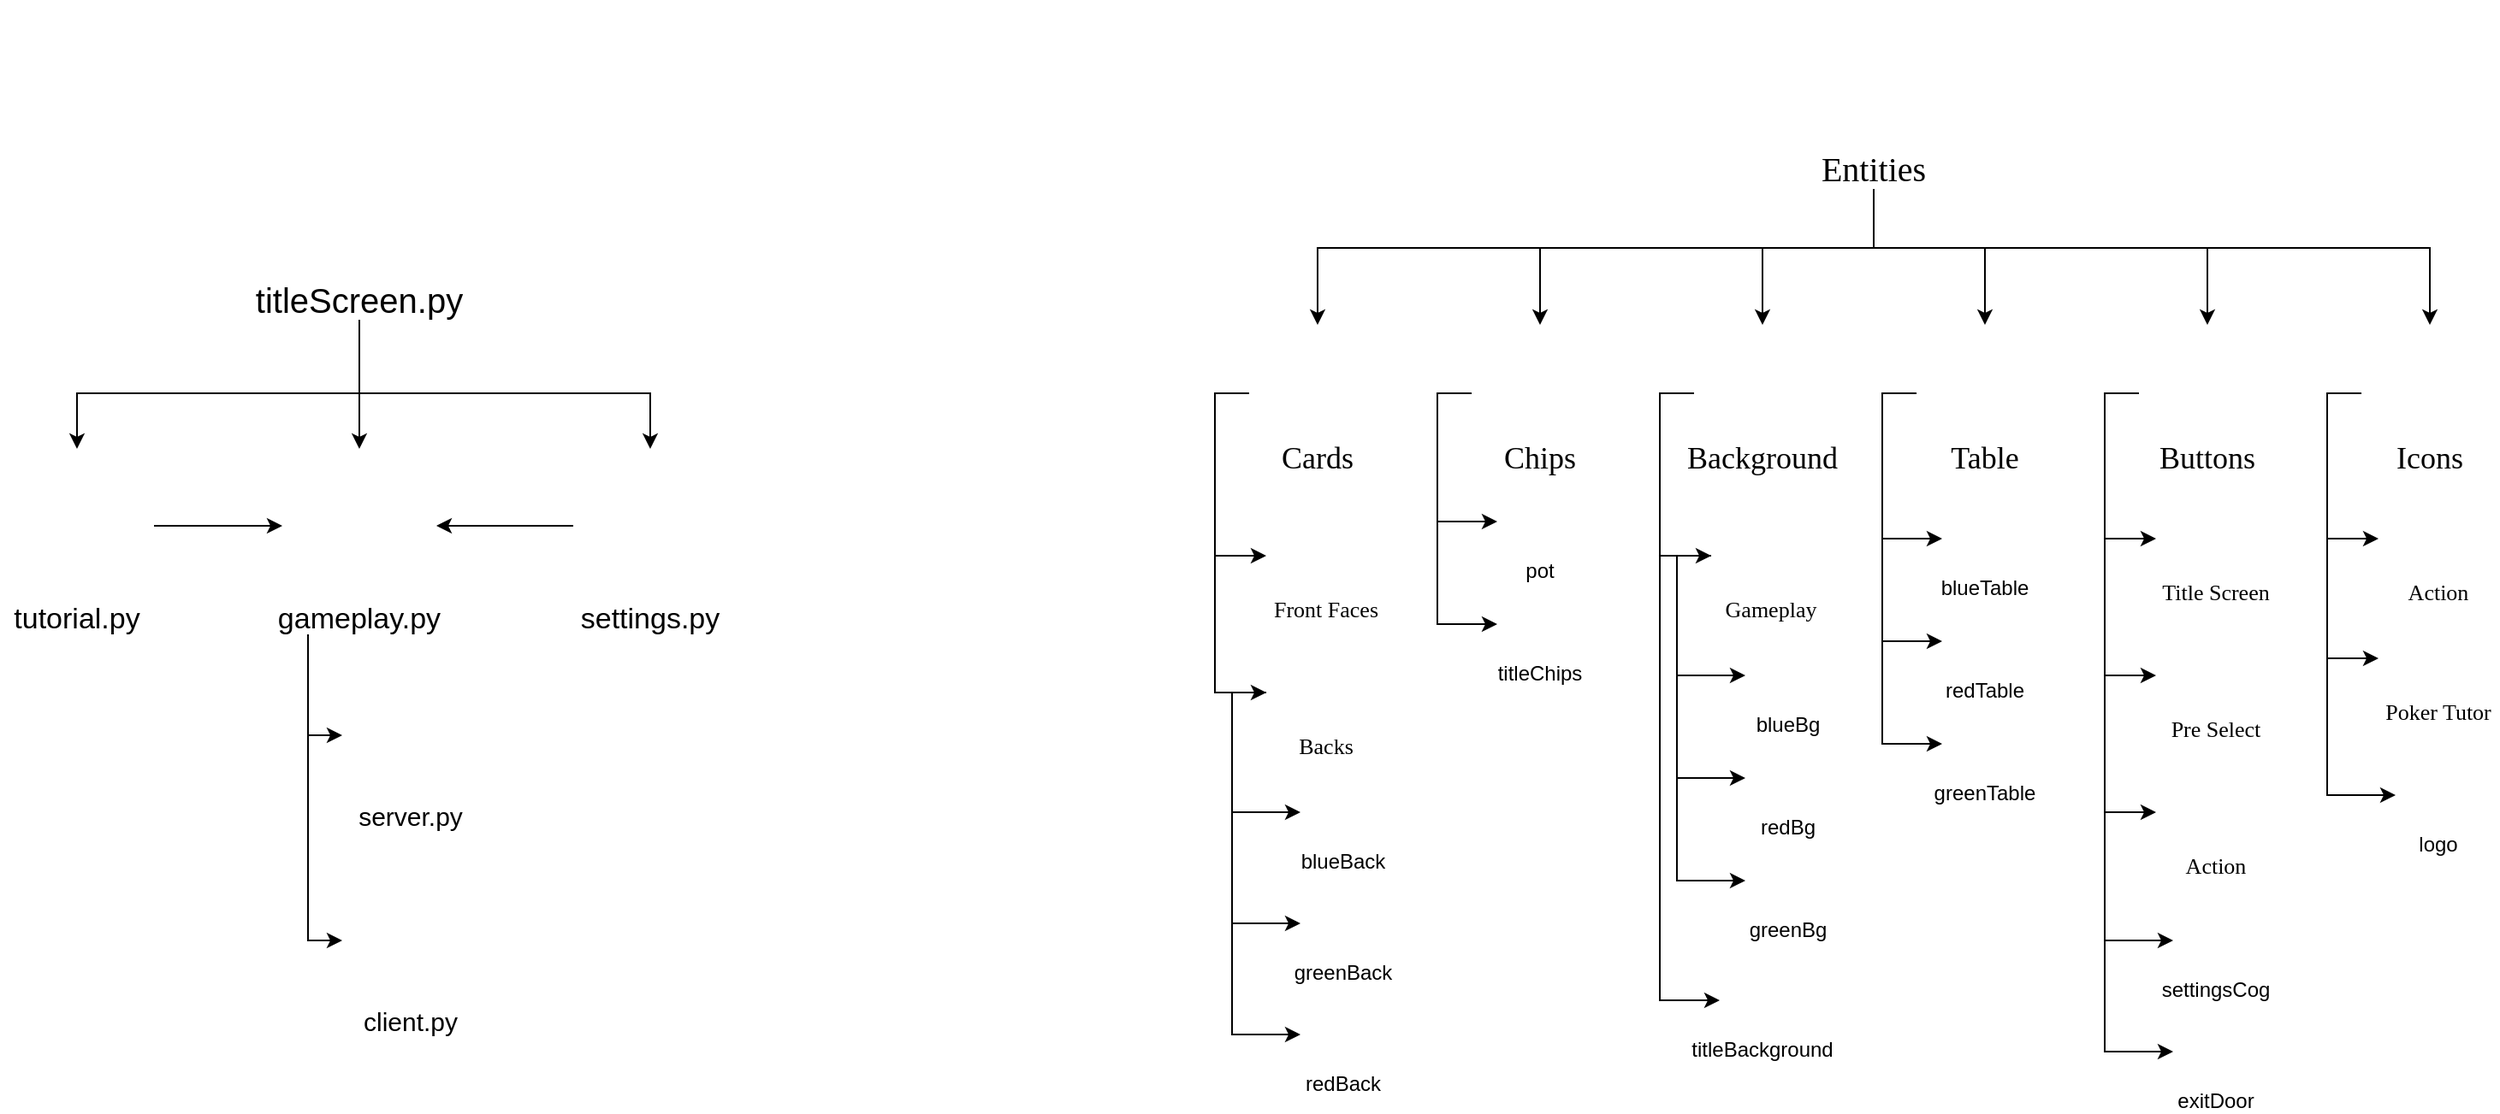 <mxfile version="15.5.8" type="device"><diagram id="39o5xgls5-1ZZkPtHRt6" name="Page-1"><mxGraphModel dx="1483" dy="891" grid="1" gridSize="10" guides="1" tooltips="1" connect="1" arrows="1" fold="1" page="1" pageScale="1" pageWidth="1920" pageHeight="1200" math="0" shadow="0"><root><mxCell id="0"/><mxCell id="1" parent="0"/><mxCell id="gbv6BdDC7tPbJKr9DcuL-1" style="edgeStyle=orthogonalEdgeStyle;rounded=0;jumpSize=6;orthogonalLoop=1;jettySize=auto;html=1;entryX=0.5;entryY=0;entryDx=0;entryDy=0;endArrow=classic;endFill=1;startSize=6;endSize=6;sourcePerimeterSpacing=0;targetPerimeterSpacing=0;" parent="1" edge="1"><mxGeometry relative="1" as="geometry"><Array as="points"><mxPoint x="1283" y="740"/><mxPoint x="995" y="740"/></Array><mxPoint x="1282.571" y="710.0" as="sourcePoint"/></mxGeometry></mxCell><mxCell id="gbv6BdDC7tPbJKr9DcuL-2" style="edgeStyle=orthogonalEdgeStyle;rounded=0;jumpSize=6;orthogonalLoop=1;jettySize=auto;html=1;entryX=0.5;entryY=0;entryDx=0;entryDy=0;endArrow=classic;endFill=1;startSize=6;endSize=6;sourcePerimeterSpacing=0;targetPerimeterSpacing=0;" parent="1" edge="1"><mxGeometry relative="1" as="geometry"><Array as="points"><mxPoint x="1283" y="740"/><mxPoint x="1140" y="740"/></Array><mxPoint x="1282.571" y="710.0" as="sourcePoint"/></mxGeometry></mxCell><mxCell id="gbv6BdDC7tPbJKr9DcuL-3" style="edgeStyle=orthogonalEdgeStyle;rounded=0;jumpSize=6;orthogonalLoop=1;jettySize=auto;html=1;entryX=0.5;entryY=0;entryDx=0;entryDy=0;endArrow=classic;endFill=1;startSize=6;endSize=6;sourcePerimeterSpacing=0;targetPerimeterSpacing=0;" parent="1" edge="1"><mxGeometry relative="1" as="geometry"><mxPoint x="1282.5" y="710.0" as="sourcePoint"/></mxGeometry></mxCell><mxCell id="gbv6BdDC7tPbJKr9DcuL-4" style="edgeStyle=orthogonalEdgeStyle;rounded=0;jumpSize=6;orthogonalLoop=1;jettySize=auto;html=1;entryX=0.5;entryY=0;entryDx=0;entryDy=0;endArrow=classic;endFill=1;startSize=6;endSize=6;sourcePerimeterSpacing=0;targetPerimeterSpacing=0;" parent="1" edge="1"><mxGeometry relative="1" as="geometry"><Array as="points"><mxPoint x="1283" y="740"/><mxPoint x="1433" y="740"/></Array><mxPoint x="1282.571" y="710.0" as="sourcePoint"/></mxGeometry></mxCell><mxCell id="gbv6BdDC7tPbJKr9DcuL-5" style="edgeStyle=orthogonalEdgeStyle;rounded=0;jumpSize=6;orthogonalLoop=1;jettySize=auto;html=1;entryX=0.5;entryY=0;entryDx=0;entryDy=0;endArrow=classic;endFill=1;startSize=6;endSize=6;sourcePerimeterSpacing=0;targetPerimeterSpacing=0;" parent="1" edge="1"><mxGeometry relative="1" as="geometry"><Array as="points"><mxPoint x="1283" y="740"/><mxPoint x="1597" y="740"/></Array><mxPoint x="1282.571" y="710.0" as="sourcePoint"/></mxGeometry></mxCell><mxCell id="gbv6BdDC7tPbJKr9DcuL-12" style="edgeStyle=orthogonalEdgeStyle;rounded=0;jumpSize=6;orthogonalLoop=1;jettySize=auto;html=1;entryX=0;entryY=0.5;entryDx=0;entryDy=0;endArrow=classic;endFill=1;startSize=6;endSize=6;sourcePerimeterSpacing=0;targetPerimeterSpacing=0;" parent="1" edge="1"><mxGeometry relative="1" as="geometry"><Array as="points"><mxPoint x="1510" y="805"/><mxPoint x="1510" y="1006"/><mxPoint x="1567" y="1006"/></Array><mxPoint x="1537" y="805.0" as="sourcePoint"/></mxGeometry></mxCell><mxCell id="gbv6BdDC7tPbJKr9DcuL-13" style="edgeStyle=orthogonalEdgeStyle;rounded=0;jumpSize=6;orthogonalLoop=1;jettySize=auto;html=1;entryX=0;entryY=0.5;entryDx=0;entryDy=0;endArrow=classic;endFill=1;startSize=6;endSize=6;sourcePerimeterSpacing=0;targetPerimeterSpacing=0;" parent="1" edge="1"><mxGeometry relative="1" as="geometry"><Array as="points"><mxPoint x="1510" y="805"/><mxPoint x="1510" y="1081"/><mxPoint x="1567" y="1081"/></Array><mxPoint x="1537" y="805.0" as="sourcePoint"/></mxGeometry></mxCell><mxCell id="gbv6BdDC7tPbJKr9DcuL-32" style="edgeStyle=orthogonalEdgeStyle;rounded=0;orthogonalLoop=1;jettySize=auto;html=1;exitX=0;exitY=0.5;exitDx=0;exitDy=0;entryX=0;entryY=0.5;entryDx=0;entryDy=0;" parent="1" edge="1"><mxGeometry relative="1" as="geometry"><Array as="points"><mxPoint x="1510" y="805"/><mxPoint x="1510" y="1160"/></Array><mxPoint x="1537" y="805.0" as="sourcePoint"/></mxGeometry></mxCell><mxCell id="gbv6BdDC7tPbJKr9DcuL-26" style="edgeStyle=orthogonalEdgeStyle;rounded=0;jumpSize=6;orthogonalLoop=1;jettySize=auto;html=1;entryX=0;entryY=0.5;entryDx=0;entryDy=0;endArrow=classic;endFill=1;startSize=6;endSize=6;sourcePerimeterSpacing=0;targetPerimeterSpacing=0;" parent="1" edge="1"><mxGeometry relative="1" as="geometry"><Array as="points"><mxPoint x="1540" y="879"/><mxPoint x="1540" y="943"/><mxPoint x="1582" y="943"/></Array><mxPoint x="1564.5" y="879" as="sourcePoint"/></mxGeometry></mxCell><mxCell id="tq8aPjn-cBzmIlPCcivj-76" style="edgeStyle=orthogonalEdgeStyle;rounded=0;orthogonalLoop=1;jettySize=auto;html=1;exitX=0.5;exitY=1;exitDx=0;exitDy=0;entryX=0.5;entryY=0;entryDx=0;entryDy=0;fontFamily=Tahoma;fontSize=20;startSize=6;" parent="1" source="K5634areewiLnhj3Gu91-1" target="tq8aPjn-cBzmIlPCcivj-68" edge="1"><mxGeometry relative="1" as="geometry"><Array as="points"><mxPoint x="400" y="300"/><mxPoint x="235" y="300"/></Array></mxGeometry></mxCell><mxCell id="tq8aPjn-cBzmIlPCcivj-78" style="edgeStyle=orthogonalEdgeStyle;rounded=0;orthogonalLoop=1;jettySize=auto;html=1;exitX=0.5;exitY=1;exitDx=0;exitDy=0;entryX=0.5;entryY=0;entryDx=0;entryDy=0;fontFamily=Tahoma;fontSize=20;startSize=6;" parent="1" source="K5634areewiLnhj3Gu91-1" target="tq8aPjn-cBzmIlPCcivj-59" edge="1"><mxGeometry relative="1" as="geometry"/></mxCell><mxCell id="tq8aPjn-cBzmIlPCcivj-83" style="edgeStyle=orthogonalEdgeStyle;rounded=0;orthogonalLoop=1;jettySize=auto;html=1;exitX=0.5;exitY=1;exitDx=0;exitDy=0;entryX=0.5;entryY=0;entryDx=0;entryDy=0;fontFamily=Tahoma;fontSize=15;startSize=6;" parent="1" source="K5634areewiLnhj3Gu91-1" target="tq8aPjn-cBzmIlPCcivj-69" edge="1"><mxGeometry relative="1" as="geometry"><Array as="points"><mxPoint x="400" y="300"/><mxPoint x="570" y="300"/></Array></mxGeometry></mxCell><mxCell id="K5634areewiLnhj3Gu91-1" value="titleScreen.py" style="shape=image;verticalLabelPosition=bottom;labelBackgroundColor=#ffffff;verticalAlign=top;aspect=fixed;imageAspect=0;image=https://upload.wikimedia.org/wikipedia/commons/thumb/c/c3/Python-logo-notext.svg/1200px-Python-logo-notext.svg.png;fontSize=20;spacingTop=-8;" parent="1" vertex="1"><mxGeometry x="350" y="135" width="100" height="100" as="geometry"/></mxCell><mxCell id="tq8aPjn-cBzmIlPCcivj-35" style="edgeStyle=orthogonalEdgeStyle;rounded=0;orthogonalLoop=1;jettySize=auto;html=1;exitX=0.5;exitY=1;exitDx=0;exitDy=0;entryX=0.5;entryY=0;entryDx=0;entryDy=0;fontFamily=Tahoma;fontSize=18;startSize=6;" parent="1" source="K5634areewiLnhj3Gu91-2" target="tq8aPjn-cBzmIlPCcivj-14" edge="1"><mxGeometry relative="1" as="geometry"/></mxCell><mxCell id="tq8aPjn-cBzmIlPCcivj-36" style="edgeStyle=orthogonalEdgeStyle;rounded=0;orthogonalLoop=1;jettySize=auto;html=1;exitX=0.5;exitY=1;exitDx=0;exitDy=0;fontFamily=Tahoma;fontSize=18;startSize=6;" parent="1" source="K5634areewiLnhj3Gu91-2" target="tq8aPjn-cBzmIlPCcivj-15" edge="1"><mxGeometry relative="1" as="geometry"/></mxCell><mxCell id="tq8aPjn-cBzmIlPCcivj-37" style="edgeStyle=orthogonalEdgeStyle;rounded=0;orthogonalLoop=1;jettySize=auto;html=1;exitX=0.5;exitY=1;exitDx=0;exitDy=0;fontFamily=Tahoma;fontSize=18;startSize=6;" parent="1" source="K5634areewiLnhj3Gu91-2" target="tq8aPjn-cBzmIlPCcivj-20" edge="1"><mxGeometry relative="1" as="geometry"/></mxCell><mxCell id="tq8aPjn-cBzmIlPCcivj-38" style="edgeStyle=orthogonalEdgeStyle;rounded=0;orthogonalLoop=1;jettySize=auto;html=1;exitX=0.5;exitY=1;exitDx=0;exitDy=0;fontFamily=Tahoma;fontSize=18;startSize=6;" parent="1" source="K5634areewiLnhj3Gu91-2" target="tq8aPjn-cBzmIlPCcivj-33" edge="1"><mxGeometry relative="1" as="geometry"/></mxCell><mxCell id="tq8aPjn-cBzmIlPCcivj-39" style="edgeStyle=orthogonalEdgeStyle;rounded=0;orthogonalLoop=1;jettySize=auto;html=1;exitX=0.5;exitY=1;exitDx=0;exitDy=0;fontFamily=Tahoma;fontSize=18;startSize=6;" parent="1" source="K5634areewiLnhj3Gu91-2" target="tq8aPjn-cBzmIlPCcivj-3" edge="1"><mxGeometry relative="1" as="geometry"/></mxCell><mxCell id="tq8aPjn-cBzmIlPCcivj-60" style="edgeStyle=orthogonalEdgeStyle;rounded=0;orthogonalLoop=1;jettySize=auto;html=1;exitX=0.5;exitY=1;exitDx=0;exitDy=0;entryX=0.5;entryY=0;entryDx=0;entryDy=0;fontFamily=Tahoma;fontSize=20;startSize=6;" parent="1" source="K5634areewiLnhj3Gu91-2" target="tq8aPjn-cBzmIlPCcivj-52" edge="1"><mxGeometry relative="1" as="geometry"/></mxCell><mxCell id="K5634areewiLnhj3Gu91-2" value="Entities" style="shape=image;verticalLabelPosition=bottom;labelBackgroundColor=#ffffff;verticalAlign=top;aspect=fixed;imageAspect=0;image=https://upload.wikimedia.org/wikipedia/commons/thumb/5/59/OneDrive_Folder_Icon.svg/2048px-OneDrive_Folder_Icon.svg.png;fontSize=20;align=center;fontStyle=0;horizontal=1;fontFamily=Tahoma;spacingTop=-20;" parent="1" vertex="1"><mxGeometry x="1235" y="70" width="100" height="100" as="geometry"/></mxCell><mxCell id="tq8aPjn-cBzmIlPCcivj-6" style="edgeStyle=orthogonalEdgeStyle;rounded=0;orthogonalLoop=1;jettySize=auto;html=1;fontFamily=Tahoma;fontSize=15;startSize=6;entryX=0;entryY=0.5;entryDx=0;entryDy=0;" parent="1" source="tq8aPjn-cBzmIlPCcivj-3" target="tq8aPjn-cBzmIlPCcivj-7" edge="1"><mxGeometry relative="1" as="geometry"><mxPoint x="880" y="460" as="targetPoint"/><Array as="points"><mxPoint x="900" y="300"/><mxPoint x="900" y="395"/></Array></mxGeometry></mxCell><mxCell id="tq8aPjn-cBzmIlPCcivj-13" style="edgeStyle=orthogonalEdgeStyle;rounded=0;orthogonalLoop=1;jettySize=auto;html=1;exitX=0;exitY=0.5;exitDx=0;exitDy=0;entryX=0;entryY=0.5;entryDx=0;entryDy=0;fontFamily=Tahoma;fontSize=13;startSize=6;" parent="1" source="tq8aPjn-cBzmIlPCcivj-3" target="tq8aPjn-cBzmIlPCcivj-12" edge="1"><mxGeometry relative="1" as="geometry"/></mxCell><mxCell id="tq8aPjn-cBzmIlPCcivj-3" value="Cards" style="shape=image;verticalLabelPosition=bottom;labelBackgroundColor=#ffffff;verticalAlign=top;aspect=fixed;imageAspect=0;image=https://upload.wikimedia.org/wikipedia/commons/thumb/5/59/OneDrive_Folder_Icon.svg/2048px-OneDrive_Folder_Icon.svg.png;fontSize=18;align=center;fontStyle=0;horizontal=1;fontFamily=Tahoma;spacing=0;spacingRight=0;spacingTop=-18;spacingBottom=0;" parent="1" vertex="1"><mxGeometry x="920" y="260" width="80" height="80" as="geometry"/></mxCell><mxCell id="tq8aPjn-cBzmIlPCcivj-7" value="Front Faces" style="shape=image;verticalLabelPosition=bottom;labelBackgroundColor=#ffffff;verticalAlign=top;aspect=fixed;imageAspect=0;image=https://upload.wikimedia.org/wikipedia/commons/thumb/5/59/OneDrive_Folder_Icon.svg/2048px-OneDrive_Folder_Icon.svg.png;fontSize=13;align=center;fontStyle=0;horizontal=1;fontFamily=Tahoma;spacingTop=-18;" parent="1" vertex="1"><mxGeometry x="930" y="360" width="70" height="70" as="geometry"/></mxCell><mxCell id="tq8aPjn-cBzmIlPCcivj-30" style="edgeStyle=orthogonalEdgeStyle;rounded=0;orthogonalLoop=1;jettySize=auto;html=1;exitX=0;exitY=0.5;exitDx=0;exitDy=0;entryX=0;entryY=0.5;entryDx=0;entryDy=0;fontFamily=Tahoma;fontSize=18;startSize=6;" parent="1" source="tq8aPjn-cBzmIlPCcivj-12" target="tq8aPjn-cBzmIlPCcivj-27" edge="1"><mxGeometry relative="1" as="geometry"/></mxCell><mxCell id="tq8aPjn-cBzmIlPCcivj-31" style="edgeStyle=orthogonalEdgeStyle;rounded=0;orthogonalLoop=1;jettySize=auto;html=1;exitX=0;exitY=0.5;exitDx=0;exitDy=0;entryX=0;entryY=0.5;entryDx=0;entryDy=0;fontFamily=Tahoma;fontSize=18;startSize=6;" parent="1" source="tq8aPjn-cBzmIlPCcivj-12" target="tq8aPjn-cBzmIlPCcivj-28" edge="1"><mxGeometry relative="1" as="geometry"/></mxCell><mxCell id="tq8aPjn-cBzmIlPCcivj-32" style="edgeStyle=orthogonalEdgeStyle;rounded=0;orthogonalLoop=1;jettySize=auto;html=1;exitX=0;exitY=0.5;exitDx=0;exitDy=0;entryX=0;entryY=0.5;entryDx=0;entryDy=0;fontFamily=Tahoma;fontSize=18;startSize=6;" parent="1" source="tq8aPjn-cBzmIlPCcivj-12" target="tq8aPjn-cBzmIlPCcivj-29" edge="1"><mxGeometry relative="1" as="geometry"/></mxCell><mxCell id="tq8aPjn-cBzmIlPCcivj-12" value="Backs" style="shape=image;verticalLabelPosition=bottom;labelBackgroundColor=#ffffff;verticalAlign=top;aspect=fixed;imageAspect=0;image=https://upload.wikimedia.org/wikipedia/commons/thumb/5/59/OneDrive_Folder_Icon.svg/2048px-OneDrive_Folder_Icon.svg.png;fontSize=13;align=center;fontStyle=0;horizontal=1;fontFamily=Tahoma;spacingTop=-18;" parent="1" vertex="1"><mxGeometry x="930" y="440" width="70" height="70" as="geometry"/></mxCell><mxCell id="tq8aPjn-cBzmIlPCcivj-50" style="edgeStyle=orthogonalEdgeStyle;rounded=0;orthogonalLoop=1;jettySize=auto;html=1;exitX=0;exitY=0.5;exitDx=0;exitDy=0;entryX=0;entryY=0.5;entryDx=0;entryDy=0;fontFamily=Tahoma;fontSize=20;startSize=6;" parent="1" source="tq8aPjn-cBzmIlPCcivj-14" target="tq8aPjn-cBzmIlPCcivj-44" edge="1"><mxGeometry relative="1" as="geometry"/></mxCell><mxCell id="tq8aPjn-cBzmIlPCcivj-51" style="edgeStyle=orthogonalEdgeStyle;rounded=0;orthogonalLoop=1;jettySize=auto;html=1;exitX=0;exitY=0.5;exitDx=0;exitDy=0;entryX=0;entryY=0.5;entryDx=0;entryDy=0;fontFamily=Tahoma;fontSize=20;startSize=6;" parent="1" source="tq8aPjn-cBzmIlPCcivj-14" target="tq8aPjn-cBzmIlPCcivj-45" edge="1"><mxGeometry relative="1" as="geometry"/></mxCell><mxCell id="tq8aPjn-cBzmIlPCcivj-14" value="Chips" style="shape=image;verticalLabelPosition=bottom;labelBackgroundColor=#ffffff;verticalAlign=top;aspect=fixed;imageAspect=0;image=https://upload.wikimedia.org/wikipedia/commons/thumb/5/59/OneDrive_Folder_Icon.svg/2048px-OneDrive_Folder_Icon.svg.png;fontSize=18;align=center;fontStyle=0;horizontal=1;fontFamily=Tahoma;spacing=0;spacingRight=0;spacingTop=-18;spacingBottom=0;" parent="1" vertex="1"><mxGeometry x="1050" y="260" width="80" height="80" as="geometry"/></mxCell><mxCell id="tq8aPjn-cBzmIlPCcivj-18" style="edgeStyle=orthogonalEdgeStyle;rounded=0;orthogonalLoop=1;jettySize=auto;html=1;exitX=0;exitY=0.5;exitDx=0;exitDy=0;entryX=0;entryY=0.5;entryDx=0;entryDy=0;fontFamily=Tahoma;fontSize=18;startSize=6;" parent="1" source="tq8aPjn-cBzmIlPCcivj-15" target="tq8aPjn-cBzmIlPCcivj-16" edge="1"><mxGeometry relative="1" as="geometry"/></mxCell><mxCell id="tq8aPjn-cBzmIlPCcivj-19" style="edgeStyle=orthogonalEdgeStyle;rounded=0;orthogonalLoop=1;jettySize=auto;html=1;exitX=0;exitY=0.5;exitDx=0;exitDy=0;entryX=0;entryY=0.5;entryDx=0;entryDy=0;fontFamily=Tahoma;fontSize=18;startSize=6;" parent="1" source="tq8aPjn-cBzmIlPCcivj-15" target="tq8aPjn-cBzmIlPCcivj-17" edge="1"><mxGeometry relative="1" as="geometry"/></mxCell><mxCell id="tq8aPjn-cBzmIlPCcivj-15" value="Background" style="shape=image;verticalLabelPosition=bottom;labelBackgroundColor=#ffffff;verticalAlign=top;aspect=fixed;imageAspect=0;image=https://upload.wikimedia.org/wikipedia/commons/thumb/5/59/OneDrive_Folder_Icon.svg/2048px-OneDrive_Folder_Icon.svg.png;fontSize=18;align=center;fontStyle=0;horizontal=1;fontFamily=Tahoma;spacing=0;spacingRight=0;spacingTop=-18;spacingBottom=0;" parent="1" vertex="1"><mxGeometry x="1180" y="260" width="80" height="80" as="geometry"/></mxCell><mxCell id="tq8aPjn-cBzmIlPCcivj-97" style="edgeStyle=orthogonalEdgeStyle;rounded=0;orthogonalLoop=1;jettySize=auto;html=1;exitX=0;exitY=0.5;exitDx=0;exitDy=0;entryX=0;entryY=0.5;entryDx=0;entryDy=0;fontFamily=Tahoma;fontSize=15;startSize=6;" parent="1" source="tq8aPjn-cBzmIlPCcivj-16" target="tq8aPjn-cBzmIlPCcivj-93" edge="1"><mxGeometry relative="1" as="geometry"/></mxCell><mxCell id="tq8aPjn-cBzmIlPCcivj-98" style="edgeStyle=orthogonalEdgeStyle;rounded=0;orthogonalLoop=1;jettySize=auto;html=1;exitX=0;exitY=0.5;exitDx=0;exitDy=0;entryX=0;entryY=0.5;entryDx=0;entryDy=0;fontFamily=Tahoma;fontSize=15;startSize=6;" parent="1" source="tq8aPjn-cBzmIlPCcivj-16" target="tq8aPjn-cBzmIlPCcivj-94" edge="1"><mxGeometry relative="1" as="geometry"/></mxCell><mxCell id="tq8aPjn-cBzmIlPCcivj-99" style="edgeStyle=orthogonalEdgeStyle;rounded=0;orthogonalLoop=1;jettySize=auto;html=1;exitX=0;exitY=0.5;exitDx=0;exitDy=0;entryX=0;entryY=0.5;entryDx=0;entryDy=0;fontFamily=Tahoma;fontSize=15;startSize=6;" parent="1" source="tq8aPjn-cBzmIlPCcivj-16" target="tq8aPjn-cBzmIlPCcivj-95" edge="1"><mxGeometry relative="1" as="geometry"/></mxCell><mxCell id="tq8aPjn-cBzmIlPCcivj-16" value="Gameplay" style="shape=image;verticalLabelPosition=bottom;labelBackgroundColor=#ffffff;verticalAlign=top;aspect=fixed;imageAspect=0;image=https://upload.wikimedia.org/wikipedia/commons/thumb/5/59/OneDrive_Folder_Icon.svg/2048px-OneDrive_Folder_Icon.svg.png;fontSize=13;align=center;fontStyle=0;horizontal=1;fontFamily=Tahoma;spacingTop=-18;" parent="1" vertex="1"><mxGeometry x="1190" y="360" width="70" height="70" as="geometry"/></mxCell><mxCell id="tq8aPjn-cBzmIlPCcivj-17" value="titleBackground" style="shape=image;verticalLabelPosition=bottom;labelBackgroundColor=#ffffff;verticalAlign=top;aspect=fixed;imageAspect=0;image=https://cdn.iconscout.com/icon/free/png-256/gallery-187-902099.png;spacingTop=-10;" parent="1" vertex="1"><mxGeometry x="1195" y="630" width="50" height="50" as="geometry"/></mxCell><mxCell id="tq8aPjn-cBzmIlPCcivj-24" style="edgeStyle=orthogonalEdgeStyle;rounded=0;orthogonalLoop=1;jettySize=auto;html=1;exitX=0;exitY=0.5;exitDx=0;exitDy=0;entryX=0;entryY=0.5;entryDx=0;entryDy=0;fontFamily=Tahoma;fontSize=18;startSize=6;" parent="1" source="tq8aPjn-cBzmIlPCcivj-20" target="tq8aPjn-cBzmIlPCcivj-21" edge="1"><mxGeometry relative="1" as="geometry"/></mxCell><mxCell id="tq8aPjn-cBzmIlPCcivj-25" style="edgeStyle=orthogonalEdgeStyle;rounded=0;orthogonalLoop=1;jettySize=auto;html=1;exitX=0;exitY=0.5;exitDx=0;exitDy=0;entryX=0;entryY=0.5;entryDx=0;entryDy=0;fontFamily=Tahoma;fontSize=18;startSize=6;" parent="1" source="tq8aPjn-cBzmIlPCcivj-20" target="tq8aPjn-cBzmIlPCcivj-22" edge="1"><mxGeometry relative="1" as="geometry"/></mxCell><mxCell id="tq8aPjn-cBzmIlPCcivj-26" style="edgeStyle=orthogonalEdgeStyle;rounded=0;orthogonalLoop=1;jettySize=auto;html=1;exitX=0;exitY=0.5;exitDx=0;exitDy=0;entryX=0;entryY=0.5;entryDx=0;entryDy=0;fontFamily=Tahoma;fontSize=18;startSize=6;" parent="1" source="tq8aPjn-cBzmIlPCcivj-20" target="tq8aPjn-cBzmIlPCcivj-23" edge="1"><mxGeometry relative="1" as="geometry"/></mxCell><mxCell id="tq8aPjn-cBzmIlPCcivj-20" value="Table" style="shape=image;verticalLabelPosition=bottom;labelBackgroundColor=#ffffff;verticalAlign=top;aspect=fixed;imageAspect=0;image=https://upload.wikimedia.org/wikipedia/commons/thumb/5/59/OneDrive_Folder_Icon.svg/2048px-OneDrive_Folder_Icon.svg.png;fontSize=18;align=center;fontStyle=0;horizontal=1;fontFamily=Tahoma;spacing=0;spacingRight=0;spacingTop=-18;spacingBottom=0;" parent="1" vertex="1"><mxGeometry x="1310" y="260" width="80" height="80" as="geometry"/></mxCell><mxCell id="tq8aPjn-cBzmIlPCcivj-21" value="blueTable" style="shape=image;verticalLabelPosition=bottom;labelBackgroundColor=#ffffff;verticalAlign=top;aspect=fixed;imageAspect=0;image=https://cdn.iconscout.com/icon/free/png-256/gallery-187-902099.png;spacingTop=-10;" parent="1" vertex="1"><mxGeometry x="1325" y="360" width="50" height="50" as="geometry"/></mxCell><mxCell id="tq8aPjn-cBzmIlPCcivj-22" value="redTable" style="shape=image;verticalLabelPosition=bottom;labelBackgroundColor=#ffffff;verticalAlign=top;aspect=fixed;imageAspect=0;image=https://cdn.iconscout.com/icon/free/png-256/gallery-187-902099.png;spacingTop=-10;" parent="1" vertex="1"><mxGeometry x="1325" y="420" width="50" height="50" as="geometry"/></mxCell><mxCell id="tq8aPjn-cBzmIlPCcivj-23" value="greenTable" style="shape=image;verticalLabelPosition=bottom;labelBackgroundColor=#ffffff;verticalAlign=top;aspect=fixed;imageAspect=0;image=https://cdn.iconscout.com/icon/free/png-256/gallery-187-902099.png;spacingTop=-10;" parent="1" vertex="1"><mxGeometry x="1325" y="480" width="50" height="50" as="geometry"/></mxCell><mxCell id="tq8aPjn-cBzmIlPCcivj-27" value="blueBack" style="shape=image;verticalLabelPosition=bottom;labelBackgroundColor=#ffffff;verticalAlign=top;aspect=fixed;imageAspect=0;image=https://cdn.iconscout.com/icon/free/png-256/gallery-187-902099.png;spacingTop=-10;" parent="1" vertex="1"><mxGeometry x="950" y="520" width="50" height="50" as="geometry"/></mxCell><mxCell id="tq8aPjn-cBzmIlPCcivj-28" value="greenBack" style="shape=image;verticalLabelPosition=bottom;labelBackgroundColor=#ffffff;verticalAlign=top;aspect=fixed;imageAspect=0;image=https://cdn.iconscout.com/icon/free/png-256/gallery-187-902099.png;spacingTop=-10;" parent="1" vertex="1"><mxGeometry x="950" y="585" width="50" height="50" as="geometry"/></mxCell><mxCell id="tq8aPjn-cBzmIlPCcivj-29" value="redBack" style="shape=image;verticalLabelPosition=bottom;labelBackgroundColor=#ffffff;verticalAlign=top;aspect=fixed;imageAspect=0;image=https://cdn.iconscout.com/icon/free/png-256/gallery-187-902099.png;spacingTop=-10;" parent="1" vertex="1"><mxGeometry x="950" y="650" width="50" height="50" as="geometry"/></mxCell><mxCell id="tq8aPjn-cBzmIlPCcivj-54" style="edgeStyle=orthogonalEdgeStyle;rounded=0;orthogonalLoop=1;jettySize=auto;html=1;exitX=0;exitY=0.5;exitDx=0;exitDy=0;entryX=0;entryY=0.5;entryDx=0;entryDy=0;fontFamily=Tahoma;fontSize=20;startSize=6;" parent="1" source="tq8aPjn-cBzmIlPCcivj-33" target="tq8aPjn-cBzmIlPCcivj-34" edge="1"><mxGeometry relative="1" as="geometry"/></mxCell><mxCell id="tq8aPjn-cBzmIlPCcivj-55" style="edgeStyle=orthogonalEdgeStyle;rounded=0;orthogonalLoop=1;jettySize=auto;html=1;exitX=0;exitY=0.5;exitDx=0;exitDy=0;entryX=0;entryY=0.5;entryDx=0;entryDy=0;fontFamily=Tahoma;fontSize=20;startSize=6;" parent="1" source="tq8aPjn-cBzmIlPCcivj-33" target="tq8aPjn-cBzmIlPCcivj-46" edge="1"><mxGeometry relative="1" as="geometry"/></mxCell><mxCell id="tq8aPjn-cBzmIlPCcivj-56" style="edgeStyle=orthogonalEdgeStyle;rounded=0;orthogonalLoop=1;jettySize=auto;html=1;exitX=0;exitY=0.5;exitDx=0;exitDy=0;entryX=0;entryY=0.5;entryDx=0;entryDy=0;fontFamily=Tahoma;fontSize=20;startSize=6;" parent="1" source="tq8aPjn-cBzmIlPCcivj-33" target="tq8aPjn-cBzmIlPCcivj-47" edge="1"><mxGeometry relative="1" as="geometry"/></mxCell><mxCell id="tq8aPjn-cBzmIlPCcivj-91" style="edgeStyle=orthogonalEdgeStyle;rounded=0;orthogonalLoop=1;jettySize=auto;html=1;exitX=0;exitY=0.5;exitDx=0;exitDy=0;entryX=0;entryY=0.5;entryDx=0;entryDy=0;fontFamily=Tahoma;fontSize=15;startSize=6;" parent="1" source="tq8aPjn-cBzmIlPCcivj-33" target="tq8aPjn-cBzmIlPCcivj-89" edge="1"><mxGeometry relative="1" as="geometry"/></mxCell><mxCell id="tq8aPjn-cBzmIlPCcivj-92" style="edgeStyle=orthogonalEdgeStyle;rounded=0;orthogonalLoop=1;jettySize=auto;html=1;exitX=0;exitY=0.5;exitDx=0;exitDy=0;entryX=0;entryY=0.5;entryDx=0;entryDy=0;fontFamily=Tahoma;fontSize=15;startSize=6;" parent="1" source="tq8aPjn-cBzmIlPCcivj-33" target="tq8aPjn-cBzmIlPCcivj-90" edge="1"><mxGeometry relative="1" as="geometry"/></mxCell><mxCell id="tq8aPjn-cBzmIlPCcivj-33" value="Buttons" style="shape=image;verticalLabelPosition=bottom;labelBackgroundColor=#ffffff;verticalAlign=top;aspect=fixed;imageAspect=0;image=https://upload.wikimedia.org/wikipedia/commons/thumb/5/59/OneDrive_Folder_Icon.svg/2048px-OneDrive_Folder_Icon.svg.png;fontSize=18;align=center;fontStyle=0;horizontal=1;fontFamily=Tahoma;spacing=0;spacingRight=0;spacingTop=-18;spacingBottom=0;" parent="1" vertex="1"><mxGeometry x="1440" y="260" width="80" height="80" as="geometry"/></mxCell><mxCell id="tq8aPjn-cBzmIlPCcivj-34" value="Title Screen" style="shape=image;verticalLabelPosition=bottom;labelBackgroundColor=#ffffff;verticalAlign=top;aspect=fixed;imageAspect=0;image=https://upload.wikimedia.org/wikipedia/commons/thumb/5/59/OneDrive_Folder_Icon.svg/2048px-OneDrive_Folder_Icon.svg.png;fontSize=13;align=center;fontStyle=0;horizontal=1;fontFamily=Tahoma;spacingTop=-18;" parent="1" vertex="1"><mxGeometry x="1450" y="350" width="70" height="70" as="geometry"/></mxCell><mxCell id="tq8aPjn-cBzmIlPCcivj-44" value="pot" style="shape=image;verticalLabelPosition=bottom;labelBackgroundColor=#ffffff;verticalAlign=top;aspect=fixed;imageAspect=0;image=https://cdn.iconscout.com/icon/free/png-256/gallery-187-902099.png;spacingTop=-10;" parent="1" vertex="1"><mxGeometry x="1065" y="350" width="50" height="50" as="geometry"/></mxCell><mxCell id="tq8aPjn-cBzmIlPCcivj-45" value="titleChips" style="shape=image;verticalLabelPosition=bottom;labelBackgroundColor=#ffffff;verticalAlign=top;aspect=fixed;imageAspect=0;image=https://cdn.iconscout.com/icon/free/png-256/gallery-187-902099.png;spacingTop=-10;" parent="1" vertex="1"><mxGeometry x="1065" y="410" width="50" height="50" as="geometry"/></mxCell><mxCell id="tq8aPjn-cBzmIlPCcivj-46" value="Pre Select" style="shape=image;verticalLabelPosition=bottom;labelBackgroundColor=#ffffff;verticalAlign=top;aspect=fixed;imageAspect=0;image=https://upload.wikimedia.org/wikipedia/commons/thumb/5/59/OneDrive_Folder_Icon.svg/2048px-OneDrive_Folder_Icon.svg.png;fontSize=13;align=center;fontStyle=0;horizontal=1;fontFamily=Tahoma;spacingTop=-18;" parent="1" vertex="1"><mxGeometry x="1450" y="430" width="70" height="70" as="geometry"/></mxCell><mxCell id="tq8aPjn-cBzmIlPCcivj-47" value="Action" style="shape=image;verticalLabelPosition=bottom;labelBackgroundColor=#ffffff;verticalAlign=top;aspect=fixed;imageAspect=0;image=https://upload.wikimedia.org/wikipedia/commons/thumb/5/59/OneDrive_Folder_Icon.svg/2048px-OneDrive_Folder_Icon.svg.png;fontSize=13;align=center;fontStyle=0;horizontal=1;fontFamily=Tahoma;spacingTop=-18;" parent="1" vertex="1"><mxGeometry x="1450" y="510" width="70" height="70" as="geometry"/></mxCell><mxCell id="tq8aPjn-cBzmIlPCcivj-63" style="edgeStyle=orthogonalEdgeStyle;rounded=0;orthogonalLoop=1;jettySize=auto;html=1;exitX=0;exitY=0.5;exitDx=0;exitDy=0;entryX=0;entryY=0.5;entryDx=0;entryDy=0;fontFamily=Tahoma;fontSize=20;startSize=6;" parent="1" source="tq8aPjn-cBzmIlPCcivj-52" target="tq8aPjn-cBzmIlPCcivj-53" edge="1"><mxGeometry relative="1" as="geometry"/></mxCell><mxCell id="tq8aPjn-cBzmIlPCcivj-64" style="edgeStyle=orthogonalEdgeStyle;rounded=0;orthogonalLoop=1;jettySize=auto;html=1;exitX=0;exitY=0.5;exitDx=0;exitDy=0;entryX=0;entryY=0.5;entryDx=0;entryDy=0;fontFamily=Tahoma;fontSize=20;startSize=6;" parent="1" source="tq8aPjn-cBzmIlPCcivj-52" target="tq8aPjn-cBzmIlPCcivj-61" edge="1"><mxGeometry relative="1" as="geometry"/></mxCell><mxCell id="tq8aPjn-cBzmIlPCcivj-65" style="edgeStyle=orthogonalEdgeStyle;rounded=0;orthogonalLoop=1;jettySize=auto;html=1;exitX=0;exitY=0.5;exitDx=0;exitDy=0;entryX=0;entryY=0.5;entryDx=0;entryDy=0;fontFamily=Tahoma;fontSize=20;startSize=6;" parent="1" source="tq8aPjn-cBzmIlPCcivj-52" target="tq8aPjn-cBzmIlPCcivj-62" edge="1"><mxGeometry relative="1" as="geometry"/></mxCell><mxCell id="tq8aPjn-cBzmIlPCcivj-52" value="Icons" style="shape=image;verticalLabelPosition=bottom;labelBackgroundColor=#ffffff;verticalAlign=top;aspect=fixed;imageAspect=0;image=https://upload.wikimedia.org/wikipedia/commons/thumb/5/59/OneDrive_Folder_Icon.svg/2048px-OneDrive_Folder_Icon.svg.png;fontSize=18;align=center;fontStyle=0;horizontal=1;fontFamily=Tahoma;spacing=0;spacingRight=0;spacingTop=-18;spacingBottom=0;" parent="1" vertex="1"><mxGeometry x="1570" y="260" width="80" height="80" as="geometry"/></mxCell><mxCell id="tq8aPjn-cBzmIlPCcivj-53" value="Action" style="shape=image;verticalLabelPosition=bottom;labelBackgroundColor=#ffffff;verticalAlign=top;aspect=fixed;imageAspect=0;image=https://upload.wikimedia.org/wikipedia/commons/thumb/5/59/OneDrive_Folder_Icon.svg/2048px-OneDrive_Folder_Icon.svg.png;fontSize=13;align=center;fontStyle=0;horizontal=1;fontFamily=Tahoma;spacingTop=-18;" parent="1" vertex="1"><mxGeometry x="1580" y="350" width="70" height="70" as="geometry"/></mxCell><mxCell id="tq8aPjn-cBzmIlPCcivj-57" value="server.py" style="shape=image;verticalLabelPosition=bottom;labelBackgroundColor=#ffffff;verticalAlign=top;aspect=fixed;imageAspect=0;image=https://upload.wikimedia.org/wikipedia/commons/thumb/c/c3/Python-logo-notext.svg/1200px-Python-logo-notext.svg.png;fontSize=15;spacingTop=-8;" parent="1" vertex="1"><mxGeometry x="390" y="460" width="80" height="80" as="geometry"/></mxCell><mxCell id="tq8aPjn-cBzmIlPCcivj-58" value="client.py" style="shape=image;verticalLabelPosition=bottom;labelBackgroundColor=#ffffff;verticalAlign=top;aspect=fixed;imageAspect=0;image=https://upload.wikimedia.org/wikipedia/commons/thumb/c/c3/Python-logo-notext.svg/1200px-Python-logo-notext.svg.png;fontSize=15;spacingTop=-8;" parent="1" vertex="1"><mxGeometry x="390" y="580" width="80" height="80" as="geometry"/></mxCell><mxCell id="tq8aPjn-cBzmIlPCcivj-87" style="edgeStyle=orthogonalEdgeStyle;rounded=0;orthogonalLoop=1;jettySize=auto;html=1;exitX=0.5;exitY=1;exitDx=0;exitDy=0;entryX=0;entryY=0.5;entryDx=0;entryDy=0;fontFamily=Tahoma;fontSize=15;startSize=6;" parent="1" source="tq8aPjn-cBzmIlPCcivj-59" target="tq8aPjn-cBzmIlPCcivj-57" edge="1"><mxGeometry relative="1" as="geometry"><Array as="points"><mxPoint x="370" y="423"/><mxPoint x="370" y="500"/></Array></mxGeometry></mxCell><mxCell id="tq8aPjn-cBzmIlPCcivj-88" style="edgeStyle=orthogonalEdgeStyle;rounded=0;orthogonalLoop=1;jettySize=auto;html=1;exitX=0.5;exitY=1;exitDx=0;exitDy=0;entryX=0;entryY=0.5;entryDx=0;entryDy=0;fontFamily=Tahoma;fontSize=15;startSize=6;" parent="1" source="tq8aPjn-cBzmIlPCcivj-59" target="tq8aPjn-cBzmIlPCcivj-58" edge="1"><mxGeometry relative="1" as="geometry"><Array as="points"><mxPoint x="370" y="423"/><mxPoint x="370" y="620"/></Array></mxGeometry></mxCell><mxCell id="tq8aPjn-cBzmIlPCcivj-59" value="gameplay.py" style="shape=image;verticalLabelPosition=bottom;labelBackgroundColor=#ffffff;verticalAlign=top;aspect=fixed;imageAspect=0;image=https://upload.wikimedia.org/wikipedia/commons/thumb/c/c3/Python-logo-notext.svg/1200px-Python-logo-notext.svg.png;fontSize=17;spacingTop=-8;" parent="1" vertex="1"><mxGeometry x="355" y="332.5" width="90" height="90" as="geometry"/></mxCell><mxCell id="tq8aPjn-cBzmIlPCcivj-61" value="Poker Tutor" style="shape=image;verticalLabelPosition=bottom;labelBackgroundColor=#ffffff;verticalAlign=top;aspect=fixed;imageAspect=0;image=https://upload.wikimedia.org/wikipedia/commons/thumb/5/59/OneDrive_Folder_Icon.svg/2048px-OneDrive_Folder_Icon.svg.png;fontSize=13;align=center;fontStyle=0;horizontal=1;fontFamily=Tahoma;spacingTop=-18;" parent="1" vertex="1"><mxGeometry x="1580" y="420" width="70" height="70" as="geometry"/></mxCell><mxCell id="tq8aPjn-cBzmIlPCcivj-62" value="logo" style="shape=image;verticalLabelPosition=bottom;labelBackgroundColor=#ffffff;verticalAlign=top;aspect=fixed;imageAspect=0;image=https://cdn.iconscout.com/icon/free/png-256/gallery-187-902099.png;spacingTop=-10;" parent="1" vertex="1"><mxGeometry x="1590" y="510" width="50" height="50" as="geometry"/></mxCell><mxCell id="tq8aPjn-cBzmIlPCcivj-84" style="edgeStyle=orthogonalEdgeStyle;rounded=0;orthogonalLoop=1;jettySize=auto;html=1;exitX=1;exitY=0.5;exitDx=0;exitDy=0;entryX=0;entryY=0.5;entryDx=0;entryDy=0;fontFamily=Tahoma;fontSize=15;startSize=6;" parent="1" source="tq8aPjn-cBzmIlPCcivj-68" target="tq8aPjn-cBzmIlPCcivj-59" edge="1"><mxGeometry relative="1" as="geometry"/></mxCell><mxCell id="tq8aPjn-cBzmIlPCcivj-68" value="tutorial.py" style="shape=image;verticalLabelPosition=bottom;labelBackgroundColor=#ffffff;verticalAlign=top;aspect=fixed;imageAspect=0;image=https://upload.wikimedia.org/wikipedia/commons/thumb/c/c3/Python-logo-notext.svg/1200px-Python-logo-notext.svg.png;fontSize=17;spacingTop=-8;" parent="1" vertex="1"><mxGeometry x="190" y="332.5" width="90" height="90" as="geometry"/></mxCell><mxCell id="tq8aPjn-cBzmIlPCcivj-85" style="edgeStyle=orthogonalEdgeStyle;rounded=0;orthogonalLoop=1;jettySize=auto;html=1;exitX=0;exitY=0.5;exitDx=0;exitDy=0;fontFamily=Tahoma;fontSize=15;startSize=6;" parent="1" source="tq8aPjn-cBzmIlPCcivj-69" target="tq8aPjn-cBzmIlPCcivj-59" edge="1"><mxGeometry relative="1" as="geometry"/></mxCell><mxCell id="tq8aPjn-cBzmIlPCcivj-69" value="settings.py" style="shape=image;verticalLabelPosition=bottom;labelBackgroundColor=#ffffff;verticalAlign=top;aspect=fixed;imageAspect=0;image=https://upload.wikimedia.org/wikipedia/commons/thumb/c/c3/Python-logo-notext.svg/1200px-Python-logo-notext.svg.png;fontSize=17;spacingTop=-8;" parent="1" vertex="1"><mxGeometry x="525" y="332.5" width="90" height="90" as="geometry"/></mxCell><mxCell id="tq8aPjn-cBzmIlPCcivj-89" value="settingsCog" style="shape=image;verticalLabelPosition=bottom;labelBackgroundColor=#ffffff;verticalAlign=top;aspect=fixed;imageAspect=0;image=https://cdn.iconscout.com/icon/free/png-256/gallery-187-902099.png;spacingTop=-10;" parent="1" vertex="1"><mxGeometry x="1460" y="595" width="50" height="50" as="geometry"/></mxCell><mxCell id="tq8aPjn-cBzmIlPCcivj-90" value="exitDoor" style="shape=image;verticalLabelPosition=bottom;labelBackgroundColor=#ffffff;verticalAlign=top;aspect=fixed;imageAspect=0;image=https://cdn.iconscout.com/icon/free/png-256/gallery-187-902099.png;spacingTop=-10;" parent="1" vertex="1"><mxGeometry x="1460" y="660" width="50" height="50" as="geometry"/></mxCell><mxCell id="tq8aPjn-cBzmIlPCcivj-93" value="blueBg" style="shape=image;verticalLabelPosition=bottom;labelBackgroundColor=#ffffff;verticalAlign=top;aspect=fixed;imageAspect=0;image=https://cdn.iconscout.com/icon/free/png-256/gallery-187-902099.png;spacingTop=-10;" parent="1" vertex="1"><mxGeometry x="1210" y="440" width="50" height="50" as="geometry"/></mxCell><mxCell id="tq8aPjn-cBzmIlPCcivj-94" value="redBg" style="shape=image;verticalLabelPosition=bottom;labelBackgroundColor=#ffffff;verticalAlign=top;aspect=fixed;imageAspect=0;image=https://cdn.iconscout.com/icon/free/png-256/gallery-187-902099.png;spacingTop=-10;" parent="1" vertex="1"><mxGeometry x="1210" y="500" width="50" height="50" as="geometry"/></mxCell><mxCell id="tq8aPjn-cBzmIlPCcivj-95" value="greenBg" style="shape=image;verticalLabelPosition=bottom;labelBackgroundColor=#ffffff;verticalAlign=top;aspect=fixed;imageAspect=0;image=https://cdn.iconscout.com/icon/free/png-256/gallery-187-902099.png;spacingTop=-10;" parent="1" vertex="1"><mxGeometry x="1210" y="560" width="50" height="50" as="geometry"/></mxCell></root></mxGraphModel></diagram></mxfile>